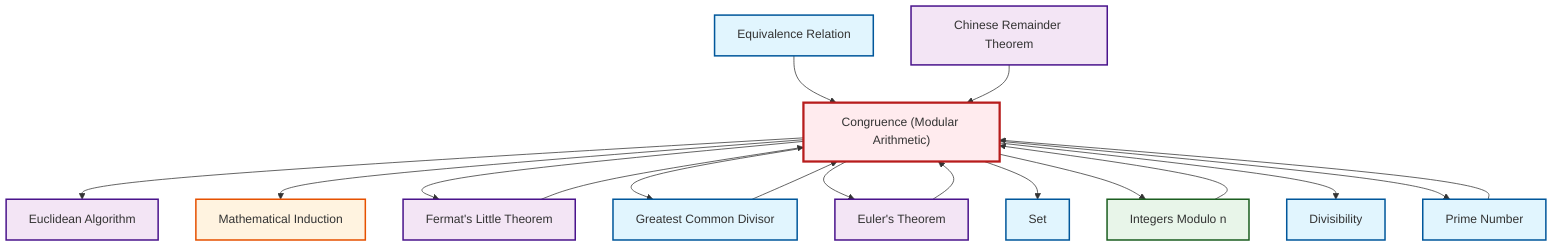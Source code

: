 graph TD
    classDef definition fill:#e1f5fe,stroke:#01579b,stroke-width:2px
    classDef theorem fill:#f3e5f5,stroke:#4a148c,stroke-width:2px
    classDef axiom fill:#fff3e0,stroke:#e65100,stroke-width:2px
    classDef example fill:#e8f5e9,stroke:#1b5e20,stroke-width:2px
    classDef current fill:#ffebee,stroke:#b71c1c,stroke-width:3px
    ax-induction["Mathematical Induction"]:::axiom
    def-congruence["Congruence (Modular Arithmetic)"]:::definition
    def-prime["Prime Number"]:::definition
    def-set["Set"]:::definition
    thm-euclidean-algorithm["Euclidean Algorithm"]:::theorem
    thm-euler["Euler's Theorem"]:::theorem
    thm-fermat-little["Fermat's Little Theorem"]:::theorem
    def-equivalence-relation["Equivalence Relation"]:::definition
    def-divisibility["Divisibility"]:::definition
    thm-chinese-remainder["Chinese Remainder Theorem"]:::theorem
    def-gcd["Greatest Common Divisor"]:::definition
    ex-quotient-integers-mod-n["Integers Modulo n"]:::example
    def-congruence --> thm-euclidean-algorithm
    def-equivalence-relation --> def-congruence
    def-congruence --> ax-induction
    def-gcd --> def-congruence
    thm-fermat-little --> def-congruence
    def-congruence --> thm-fermat-little
    thm-chinese-remainder --> def-congruence
    def-congruence --> def-gcd
    ex-quotient-integers-mod-n --> def-congruence
    def-congruence --> thm-euler
    def-prime --> def-congruence
    def-congruence --> def-set
    thm-euler --> def-congruence
    def-congruence --> ex-quotient-integers-mod-n
    def-congruence --> def-divisibility
    def-congruence --> def-prime
    class def-congruence current